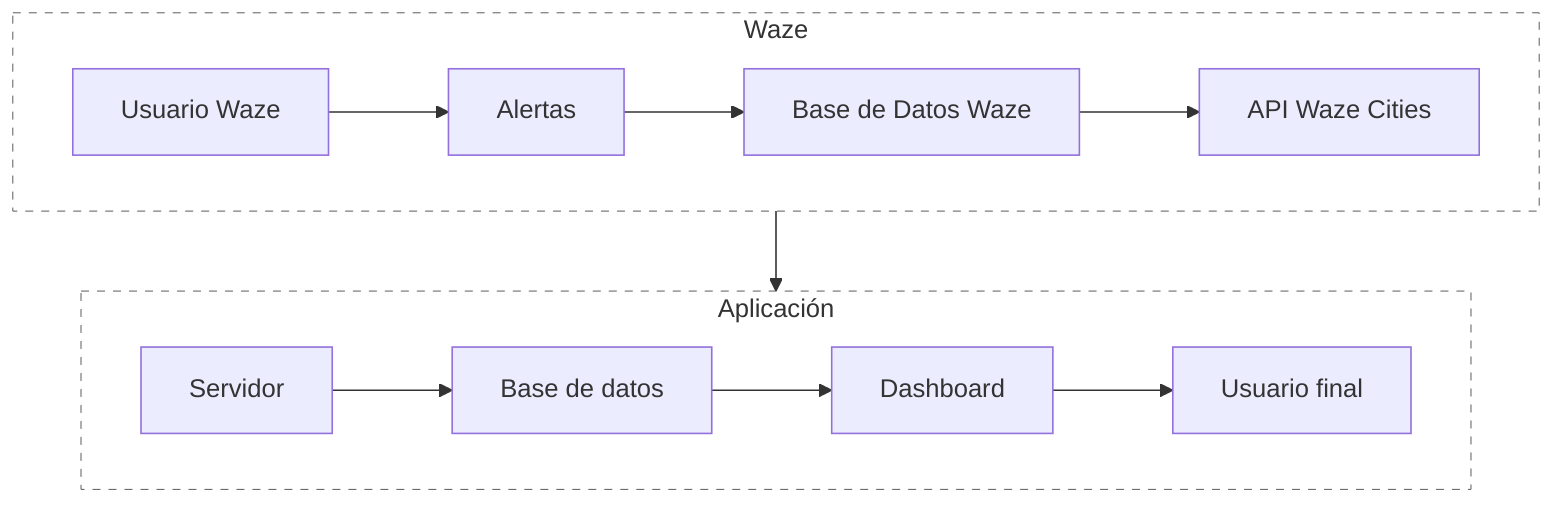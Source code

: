 flowchart TD
        subgraph Waze
            direction LR
            A[Usuario Waze] --> B[Alertas] --> C[Base de Datos Waze] --> API[API Waze Cities]
        end

        subgraph Aplicación
            direction LR
            S[Servidor] --> D[Base de datos] --> E[Dashboard] --> F[Usuario final]
        end

        Waze --> Aplicación

    classDef waze fill:#fff0,stroke:#333,stroke-width:0.5px,stroke-dasharray: 5,5;

    class Waze waze;
    class Aplicación waze;